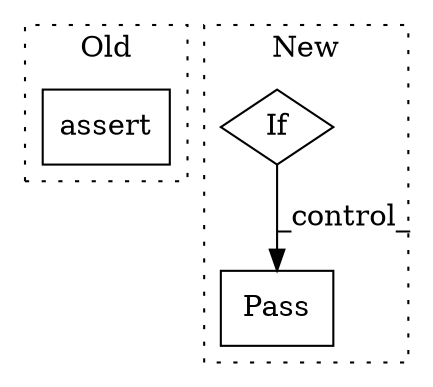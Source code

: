 digraph G {
subgraph cluster0 {
1 [label="assert" a="65" s="7804" l="7" shape="box"];
label = "Old";
style="dotted";
}
subgraph cluster1 {
2 [label="Pass" a="62" s="7768" l="4" shape="box"];
3 [label="If" a="96" s="7709" l="3" shape="diamond"];
label = "New";
style="dotted";
}
3 -> 2 [label="_control_"];
}